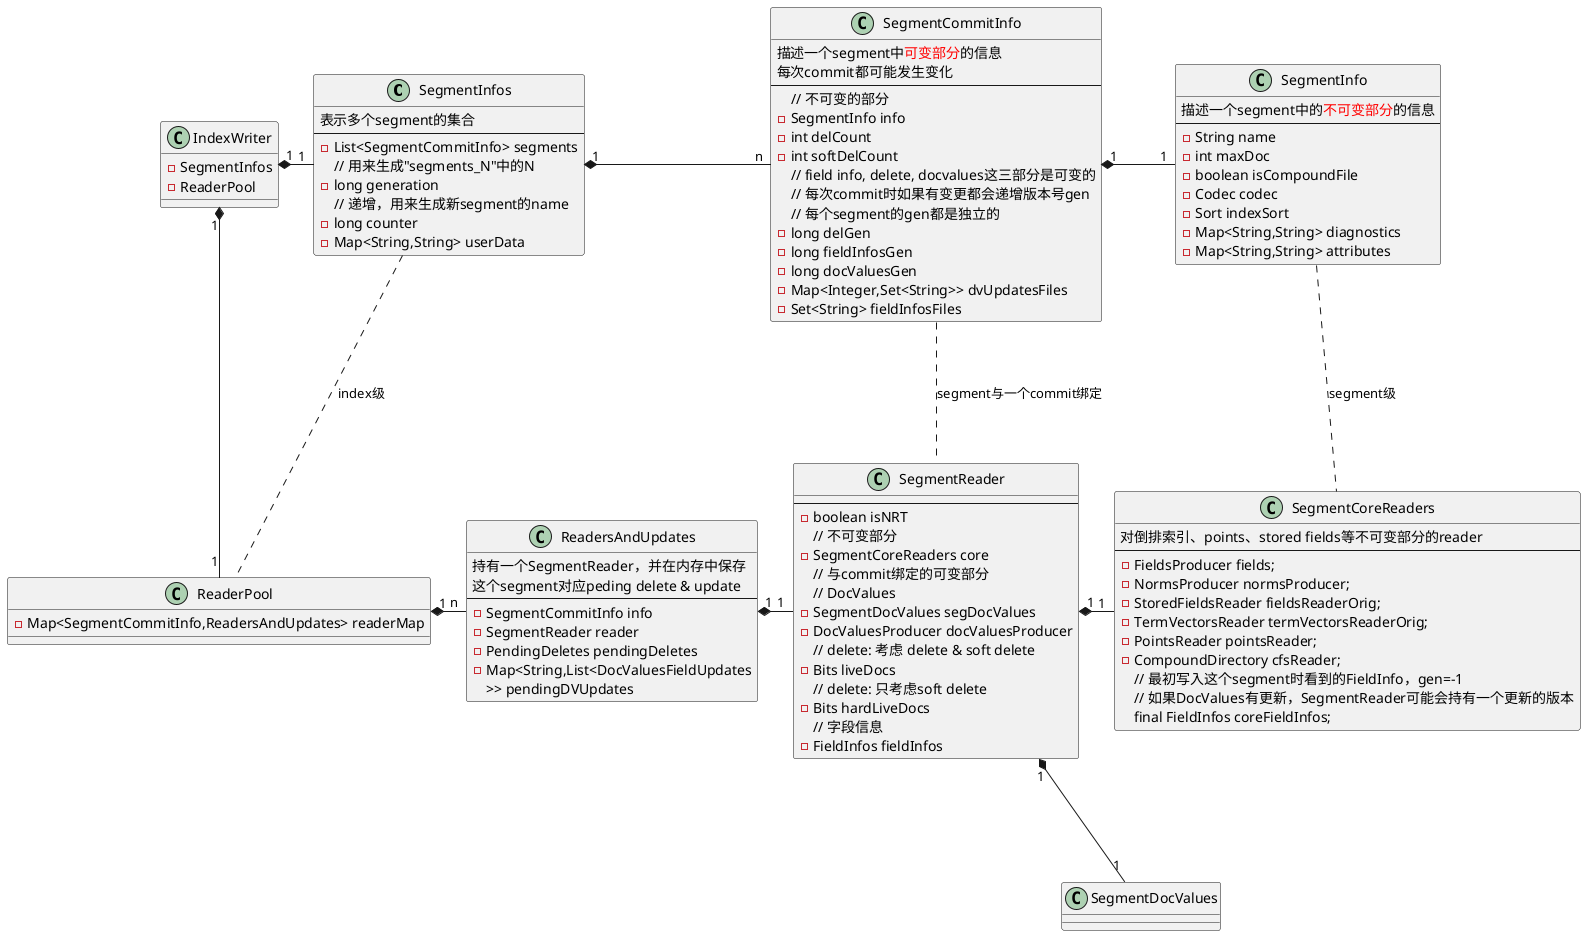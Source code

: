 @startuml
'https://plantuml.com/class-diagram

class SegmentInfos {
  表示多个segment的集合
  ---
  - List<SegmentCommitInfo> segments
  // 用来生成"segments_N"中的N
  - long generation
  // 递增，用来生成新segment的name
  - long counter
  - Map<String,String> userData
}

class SegmentCommitInfo {
  描述一个segment中<font color="red">可变部分</font>的信息
  每次commit都可能发生变化
  ---
  // 不可变的部分
  - SegmentInfo info
  - int delCount
  - int softDelCount
  // field info, delete, docvalues这三部分是可变的
  // 每次commit时如果有变更都会递增版本号gen
  // 每个segment的gen都是独立的
  - long delGen
  - long fieldInfosGen
  - long docValuesGen
  - Map<Integer,Set<String>> dvUpdatesFiles
  - Set<String> fieldInfosFiles
}

class SegmentInfo {
  描述一个segment中的<font color="red">不可变部分</font>的信息
  ---
  - String name
  - int maxDoc
  - boolean isCompoundFile
  - Codec codec
  - Sort indexSort
  - Map<String,String> diagnostics
  - Map<String,String> attributes
}

SegmentInfos "1" *-right-- "n" SegmentCommitInfo
SegmentCommitInfo "1" *-right-- "1" SegmentInfo


class SegmentCoreReaders {
  对倒排索引、points、stored fields等不可变部分的reader
  ---
  - FieldsProducer fields;
  - NormsProducer normsProducer;
  - StoredFieldsReader fieldsReaderOrig;
  - TermVectorsReader termVectorsReaderOrig;
  - PointsReader pointsReader;
  - CompoundDirectory cfsReader;
  // 最初写入这个segment时看到的FieldInfo，gen=-1
  // 如果DocValues有更新，SegmentReader可能会持有一个更新的版本
  final FieldInfos coreFieldInfos;
}

class SegmentReader {
  ---
  - boolean isNRT
  // 不可变部分
  - SegmentCoreReaders core
  // 与commit绑定的可变部分
  // DocValues
  - SegmentDocValues segDocValues
  - DocValuesProducer docValuesProducer
  // delete: 考虑 delete & soft delete
  - Bits liveDocs
  // delete: 只考虑soft delete
  - Bits hardLiveDocs
  // 字段信息
  - FieldInfos fieldInfos
}

class ReadersAndUpdates {
  持有一个SegmentReader，并在内存中保存
  这个segment对应peding delete & update
  ---
  - SegmentCommitInfo info
  - SegmentReader reader
  - PendingDeletes pendingDeletes
  - Map<String,List<DocValuesFieldUpdates
    >> pendingDVUpdates
}

class ReaderPool {
  - Map<SegmentCommitInfo,ReadersAndUpdates> readerMap
}

class SegmentDocValues {
}

SegmentReader "1" *-right-- "1" SegmentCoreReaders
SegmentReader "1" *-right-- "1" SegmentDocValues
ReadersAndUpdates "1" *-right-- "1" SegmentReader
ReaderPool "1" *-right-- "n" ReadersAndUpdates


SegmentInfo -down.. SegmentCoreReaders : segment级
SegmentCommitInfo -down.. SegmentReader : segment与一个commit绑定
SegmentInfos -down.. ReaderPool : index级

SegmentCoreReaders -[hidden]down-- SegmentDocValues


class IndexWriter {
  - SegmentInfos
  - ReaderPool
}

IndexWriter "1" *-right-- "1" SegmentInfos
IndexWriter "1" *-right-- "1" ReaderPool
@enduml
